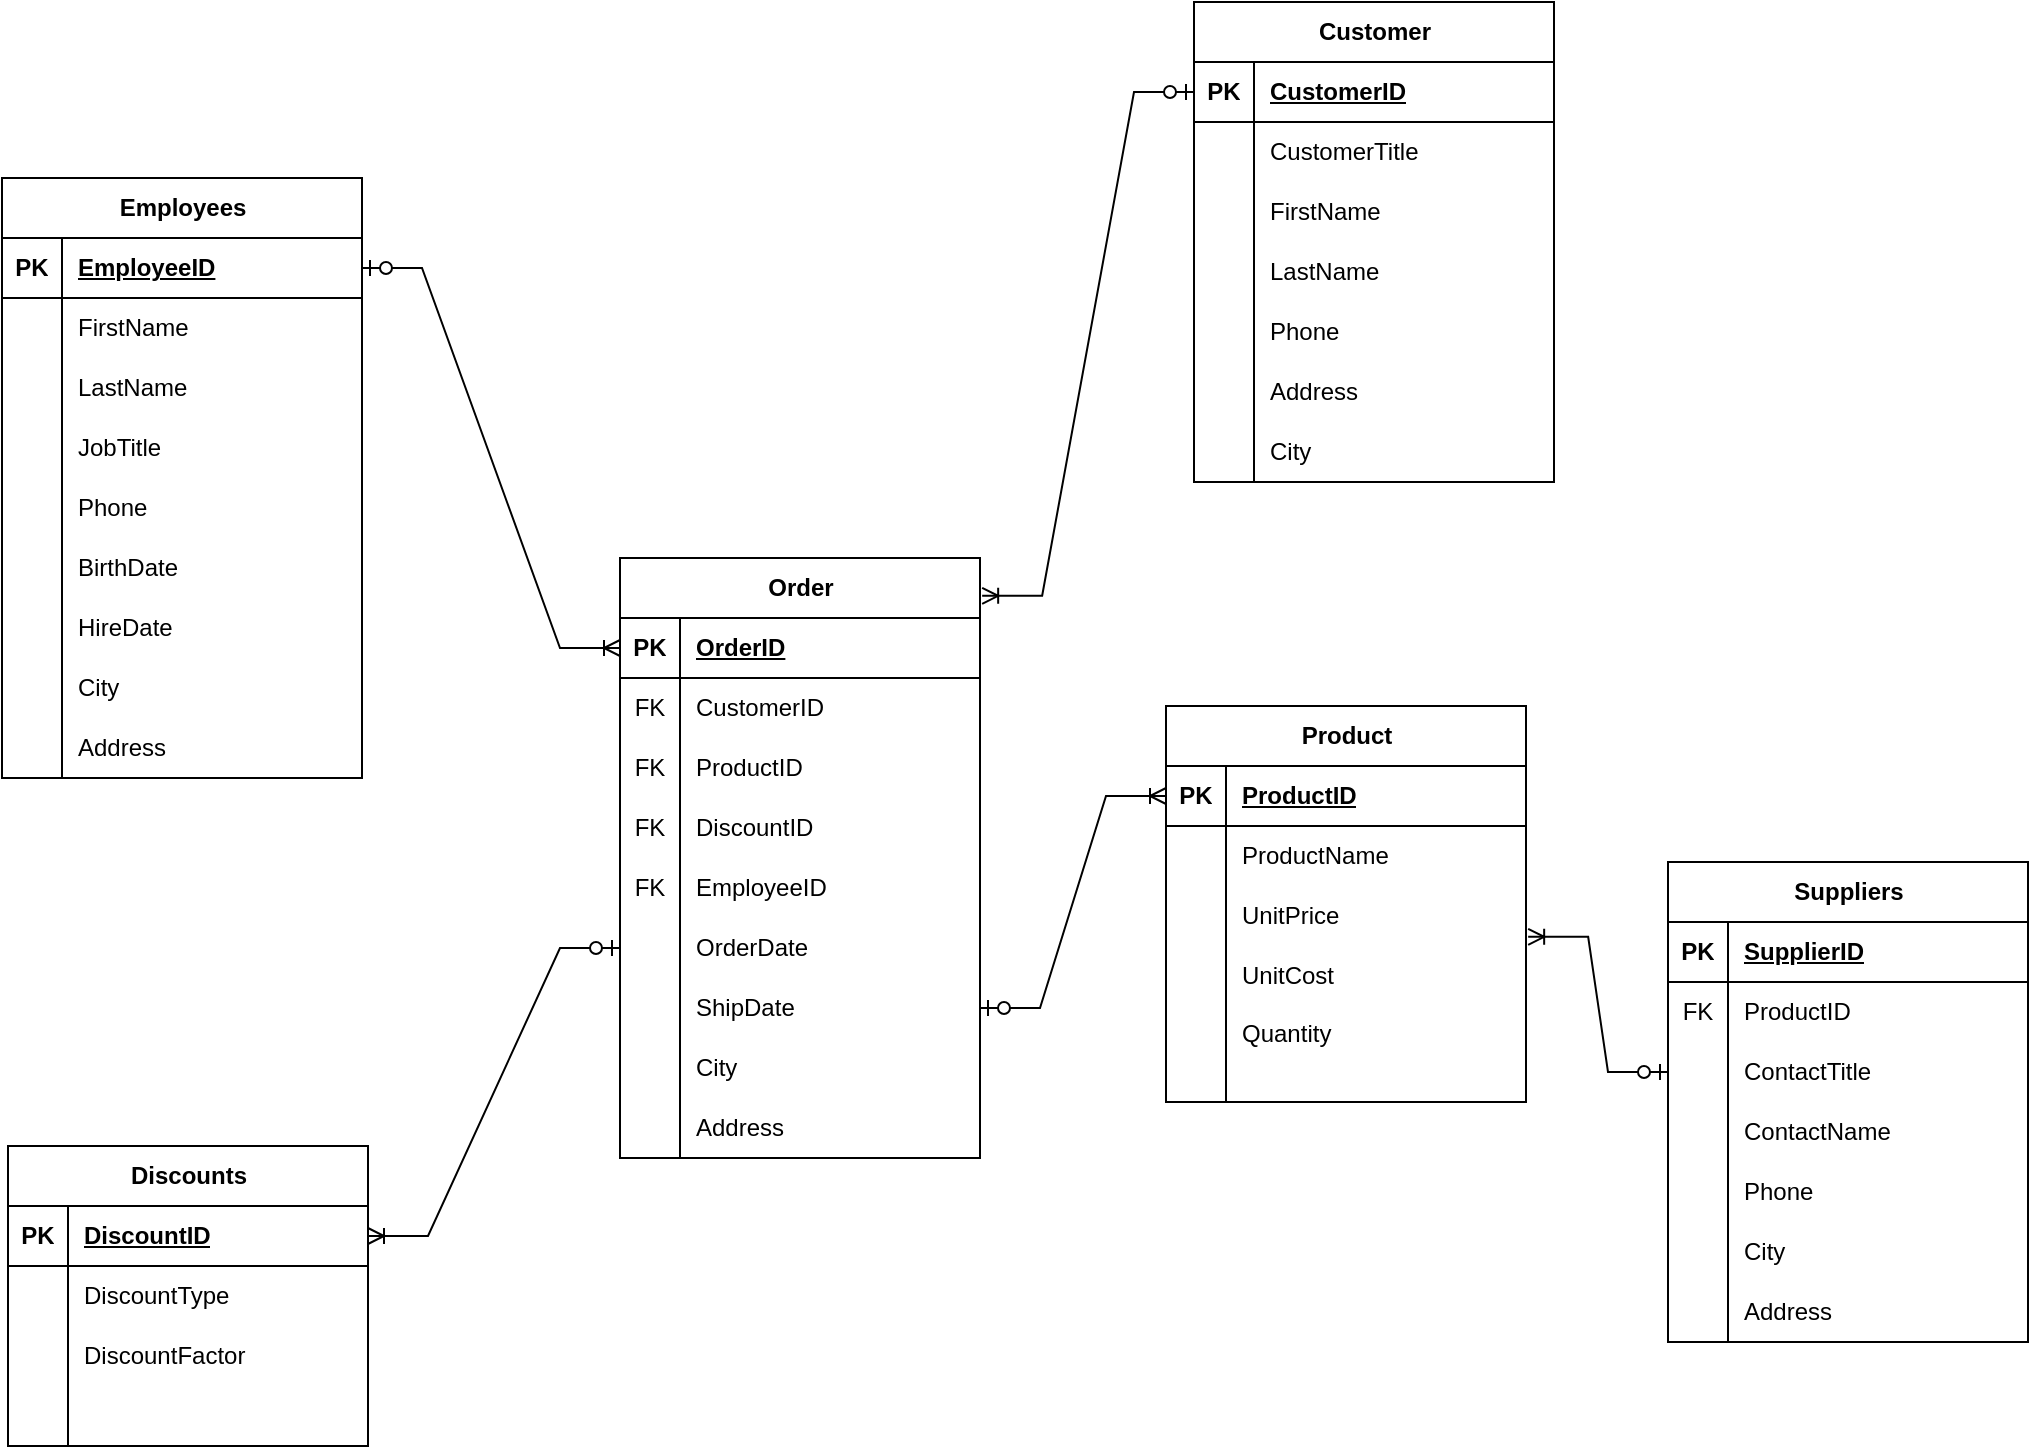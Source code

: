 <mxfile version="20.3.0" type="device"><diagram name="Page-1" id="eUkLdMrmoRe9PS9CbpmR"><mxGraphModel dx="1221" dy="809" grid="1" gridSize="10" guides="1" tooltips="1" connect="1" arrows="1" fold="1" page="1" pageScale="1" pageWidth="1100" pageHeight="850" background="#ffffff" math="0" shadow="0"><root><mxCell id="0"/><mxCell id="1" parent="0"/><mxCell id="szgmYPr6hLSkHtIGSYoL-138" value="Product" style="shape=table;startSize=30;container=1;collapsible=1;childLayout=tableLayout;fixedRows=1;rowLines=0;fontStyle=1;align=center;resizeLast=1;html=1;" parent="1" vertex="1"><mxGeometry x="626" y="392" width="180" height="198" as="geometry"/></mxCell><mxCell id="szgmYPr6hLSkHtIGSYoL-139" value="" style="shape=tableRow;horizontal=0;startSize=0;swimlaneHead=0;swimlaneBody=0;fillColor=none;collapsible=0;dropTarget=0;points=[[0,0.5],[1,0.5]];portConstraint=eastwest;top=0;left=0;right=0;bottom=1;" parent="szgmYPr6hLSkHtIGSYoL-138" vertex="1"><mxGeometry y="30" width="180" height="30" as="geometry"/></mxCell><mxCell id="szgmYPr6hLSkHtIGSYoL-140" value="PK" style="shape=partialRectangle;connectable=0;fillColor=none;top=0;left=0;bottom=0;right=0;fontStyle=1;overflow=hidden;whiteSpace=wrap;html=1;" parent="szgmYPr6hLSkHtIGSYoL-139" vertex="1"><mxGeometry width="30" height="30" as="geometry"><mxRectangle width="30" height="30" as="alternateBounds"/></mxGeometry></mxCell><mxCell id="szgmYPr6hLSkHtIGSYoL-141" value="ProductID" style="shape=partialRectangle;connectable=0;fillColor=none;top=0;left=0;bottom=0;right=0;align=left;spacingLeft=6;fontStyle=5;overflow=hidden;whiteSpace=wrap;html=1;" parent="szgmYPr6hLSkHtIGSYoL-139" vertex="1"><mxGeometry x="30" width="150" height="30" as="geometry"><mxRectangle width="150" height="30" as="alternateBounds"/></mxGeometry></mxCell><mxCell id="szgmYPr6hLSkHtIGSYoL-142" value="" style="shape=tableRow;horizontal=0;startSize=0;swimlaneHead=0;swimlaneBody=0;fillColor=none;collapsible=0;dropTarget=0;points=[[0,0.5],[1,0.5]];portConstraint=eastwest;top=0;left=0;right=0;bottom=0;" parent="szgmYPr6hLSkHtIGSYoL-138" vertex="1"><mxGeometry y="60" width="180" height="30" as="geometry"/></mxCell><mxCell id="szgmYPr6hLSkHtIGSYoL-143" value="" style="shape=partialRectangle;connectable=0;fillColor=none;top=0;left=0;bottom=0;right=0;editable=1;overflow=hidden;whiteSpace=wrap;html=1;" parent="szgmYPr6hLSkHtIGSYoL-142" vertex="1"><mxGeometry width="30" height="30" as="geometry"><mxRectangle width="30" height="30" as="alternateBounds"/></mxGeometry></mxCell><mxCell id="szgmYPr6hLSkHtIGSYoL-144" value="ProductName" style="shape=partialRectangle;connectable=0;fillColor=none;top=0;left=0;bottom=0;right=0;align=left;spacingLeft=6;overflow=hidden;whiteSpace=wrap;html=1;" parent="szgmYPr6hLSkHtIGSYoL-142" vertex="1"><mxGeometry x="30" width="150" height="30" as="geometry"><mxRectangle width="150" height="30" as="alternateBounds"/></mxGeometry></mxCell><mxCell id="szgmYPr6hLSkHtIGSYoL-151" value="" style="shape=tableRow;horizontal=0;startSize=0;swimlaneHead=0;swimlaneBody=0;fillColor=none;collapsible=0;dropTarget=0;points=[[0,0.5],[1,0.5]];portConstraint=eastwest;top=0;left=0;right=0;bottom=0;" parent="szgmYPr6hLSkHtIGSYoL-138" vertex="1"><mxGeometry y="90" width="180" height="30" as="geometry"/></mxCell><mxCell id="szgmYPr6hLSkHtIGSYoL-152" value="" style="shape=partialRectangle;connectable=0;fillColor=none;top=0;left=0;bottom=0;right=0;editable=1;overflow=hidden;whiteSpace=wrap;html=1;" parent="szgmYPr6hLSkHtIGSYoL-151" vertex="1"><mxGeometry width="30" height="30" as="geometry"><mxRectangle width="30" height="30" as="alternateBounds"/></mxGeometry></mxCell><mxCell id="szgmYPr6hLSkHtIGSYoL-153" value="UnitPrice" style="shape=partialRectangle;connectable=0;fillColor=none;top=0;left=0;bottom=0;right=0;align=left;spacingLeft=6;overflow=hidden;whiteSpace=wrap;html=1;" parent="szgmYPr6hLSkHtIGSYoL-151" vertex="1"><mxGeometry x="30" width="150" height="30" as="geometry"><mxRectangle width="150" height="30" as="alternateBounds"/></mxGeometry></mxCell><mxCell id="szgmYPr6hLSkHtIGSYoL-154" value="" style="shape=tableRow;horizontal=0;startSize=0;swimlaneHead=0;swimlaneBody=0;fillColor=none;collapsible=0;dropTarget=0;points=[[0,0.5],[1,0.5]];portConstraint=eastwest;top=0;left=0;right=0;bottom=0;" parent="szgmYPr6hLSkHtIGSYoL-138" vertex="1"><mxGeometry y="120" width="180" height="30" as="geometry"/></mxCell><mxCell id="szgmYPr6hLSkHtIGSYoL-155" value="" style="shape=partialRectangle;connectable=0;fillColor=none;top=0;left=0;bottom=0;right=0;editable=1;overflow=hidden;whiteSpace=wrap;html=1;" parent="szgmYPr6hLSkHtIGSYoL-154" vertex="1"><mxGeometry width="30" height="30" as="geometry"><mxRectangle width="30" height="30" as="alternateBounds"/></mxGeometry></mxCell><mxCell id="szgmYPr6hLSkHtIGSYoL-156" value="UnitCost" style="shape=partialRectangle;connectable=0;fillColor=none;top=0;left=0;bottom=0;right=0;align=left;spacingLeft=6;overflow=hidden;whiteSpace=wrap;html=1;" parent="szgmYPr6hLSkHtIGSYoL-154" vertex="1"><mxGeometry x="30" width="150" height="30" as="geometry"><mxRectangle width="150" height="30" as="alternateBounds"/></mxGeometry></mxCell><mxCell id="szgmYPr6hLSkHtIGSYoL-148" value="" style="shape=tableRow;horizontal=0;startSize=0;swimlaneHead=0;swimlaneBody=0;fillColor=none;collapsible=0;dropTarget=0;points=[[0,0.5],[1,0.5]];portConstraint=eastwest;top=0;left=0;right=0;bottom=0;" parent="szgmYPr6hLSkHtIGSYoL-138" vertex="1"><mxGeometry y="150" width="180" height="28" as="geometry"/></mxCell><mxCell id="szgmYPr6hLSkHtIGSYoL-149" value="" style="shape=partialRectangle;connectable=0;fillColor=none;top=0;left=0;bottom=0;right=0;editable=1;overflow=hidden;whiteSpace=wrap;html=1;" parent="szgmYPr6hLSkHtIGSYoL-148" vertex="1"><mxGeometry width="30" height="28" as="geometry"><mxRectangle width="30" height="28" as="alternateBounds"/></mxGeometry></mxCell><mxCell id="szgmYPr6hLSkHtIGSYoL-150" value="Quantity" style="shape=partialRectangle;connectable=0;fillColor=none;top=0;left=0;bottom=0;right=0;align=left;spacingLeft=6;overflow=hidden;whiteSpace=wrap;html=1;" parent="szgmYPr6hLSkHtIGSYoL-148" vertex="1"><mxGeometry x="30" width="150" height="28" as="geometry"><mxRectangle width="150" height="28" as="alternateBounds"/></mxGeometry></mxCell><mxCell id="szgmYPr6hLSkHtIGSYoL-157" value="" style="shape=tableRow;horizontal=0;startSize=0;swimlaneHead=0;swimlaneBody=0;fillColor=none;collapsible=0;dropTarget=0;points=[[0,0.5],[1,0.5]];portConstraint=eastwest;top=0;left=0;right=0;bottom=0;" parent="szgmYPr6hLSkHtIGSYoL-138" vertex="1"><mxGeometry y="178" width="180" height="20" as="geometry"/></mxCell><mxCell id="szgmYPr6hLSkHtIGSYoL-158" value="" style="shape=partialRectangle;connectable=0;fillColor=none;top=0;left=0;bottom=0;right=0;editable=1;overflow=hidden;whiteSpace=wrap;html=1;" parent="szgmYPr6hLSkHtIGSYoL-157" vertex="1"><mxGeometry width="30" height="20" as="geometry"><mxRectangle width="30" height="20" as="alternateBounds"/></mxGeometry></mxCell><mxCell id="szgmYPr6hLSkHtIGSYoL-159" value="" style="shape=partialRectangle;connectable=0;fillColor=none;top=0;left=0;bottom=0;right=0;align=left;spacingLeft=6;overflow=hidden;whiteSpace=wrap;html=1;" parent="szgmYPr6hLSkHtIGSYoL-157" vertex="1"><mxGeometry x="30" width="150" height="20" as="geometry"><mxRectangle width="150" height="20" as="alternateBounds"/></mxGeometry></mxCell><mxCell id="szgmYPr6hLSkHtIGSYoL-160" value="Suppliers" style="shape=table;startSize=30;container=1;collapsible=1;childLayout=tableLayout;fixedRows=1;rowLines=0;fontStyle=1;align=center;resizeLast=1;html=1;" parent="1" vertex="1"><mxGeometry x="877" y="470" width="180" height="240" as="geometry"/></mxCell><mxCell id="szgmYPr6hLSkHtIGSYoL-161" value="" style="shape=tableRow;horizontal=0;startSize=0;swimlaneHead=0;swimlaneBody=0;fillColor=none;collapsible=0;dropTarget=0;points=[[0,0.5],[1,0.5]];portConstraint=eastwest;top=0;left=0;right=0;bottom=1;" parent="szgmYPr6hLSkHtIGSYoL-160" vertex="1"><mxGeometry y="30" width="180" height="30" as="geometry"/></mxCell><mxCell id="szgmYPr6hLSkHtIGSYoL-162" value="PK" style="shape=partialRectangle;connectable=0;fillColor=none;top=0;left=0;bottom=0;right=0;fontStyle=1;overflow=hidden;whiteSpace=wrap;html=1;" parent="szgmYPr6hLSkHtIGSYoL-161" vertex="1"><mxGeometry width="30" height="30" as="geometry"><mxRectangle width="30" height="30" as="alternateBounds"/></mxGeometry></mxCell><mxCell id="szgmYPr6hLSkHtIGSYoL-163" value="SupplierID" style="shape=partialRectangle;connectable=0;fillColor=none;top=0;left=0;bottom=0;right=0;align=left;spacingLeft=6;fontStyle=5;overflow=hidden;whiteSpace=wrap;html=1;" parent="szgmYPr6hLSkHtIGSYoL-161" vertex="1"><mxGeometry x="30" width="150" height="30" as="geometry"><mxRectangle width="150" height="30" as="alternateBounds"/></mxGeometry></mxCell><mxCell id="szgmYPr6hLSkHtIGSYoL-164" value="" style="shape=tableRow;horizontal=0;startSize=0;swimlaneHead=0;swimlaneBody=0;fillColor=none;collapsible=0;dropTarget=0;points=[[0,0.5],[1,0.5]];portConstraint=eastwest;top=0;left=0;right=0;bottom=0;" parent="szgmYPr6hLSkHtIGSYoL-160" vertex="1"><mxGeometry y="60" width="180" height="30" as="geometry"/></mxCell><mxCell id="szgmYPr6hLSkHtIGSYoL-165" value="FK" style="shape=partialRectangle;connectable=0;fillColor=none;top=0;left=0;bottom=0;right=0;editable=1;overflow=hidden;whiteSpace=wrap;html=1;" parent="szgmYPr6hLSkHtIGSYoL-164" vertex="1"><mxGeometry width="30" height="30" as="geometry"><mxRectangle width="30" height="30" as="alternateBounds"/></mxGeometry></mxCell><mxCell id="szgmYPr6hLSkHtIGSYoL-166" value="ProductID" style="shape=partialRectangle;connectable=0;fillColor=none;top=0;left=0;bottom=0;right=0;align=left;spacingLeft=6;overflow=hidden;whiteSpace=wrap;html=1;" parent="szgmYPr6hLSkHtIGSYoL-164" vertex="1"><mxGeometry x="30" width="150" height="30" as="geometry"><mxRectangle width="150" height="30" as="alternateBounds"/></mxGeometry></mxCell><mxCell id="szgmYPr6hLSkHtIGSYoL-170" value="" style="shape=tableRow;horizontal=0;startSize=0;swimlaneHead=0;swimlaneBody=0;fillColor=none;collapsible=0;dropTarget=0;points=[[0,0.5],[1,0.5]];portConstraint=eastwest;top=0;left=0;right=0;bottom=0;" parent="szgmYPr6hLSkHtIGSYoL-160" vertex="1"><mxGeometry y="90" width="180" height="30" as="geometry"/></mxCell><mxCell id="szgmYPr6hLSkHtIGSYoL-171" value="" style="shape=partialRectangle;connectable=0;fillColor=none;top=0;left=0;bottom=0;right=0;editable=1;overflow=hidden;whiteSpace=wrap;html=1;" parent="szgmYPr6hLSkHtIGSYoL-170" vertex="1"><mxGeometry width="30" height="30" as="geometry"><mxRectangle width="30" height="30" as="alternateBounds"/></mxGeometry></mxCell><mxCell id="szgmYPr6hLSkHtIGSYoL-172" value="ContactTitle" style="shape=partialRectangle;connectable=0;fillColor=none;top=0;left=0;bottom=0;right=0;align=left;spacingLeft=6;overflow=hidden;whiteSpace=wrap;html=1;" parent="szgmYPr6hLSkHtIGSYoL-170" vertex="1"><mxGeometry x="30" width="150" height="30" as="geometry"><mxRectangle width="150" height="30" as="alternateBounds"/></mxGeometry></mxCell><mxCell id="szgmYPr6hLSkHtIGSYoL-167" value="" style="shape=tableRow;horizontal=0;startSize=0;swimlaneHead=0;swimlaneBody=0;fillColor=none;collapsible=0;dropTarget=0;points=[[0,0.5],[1,0.5]];portConstraint=eastwest;top=0;left=0;right=0;bottom=0;" parent="szgmYPr6hLSkHtIGSYoL-160" vertex="1"><mxGeometry y="120" width="180" height="30" as="geometry"/></mxCell><mxCell id="szgmYPr6hLSkHtIGSYoL-168" value="" style="shape=partialRectangle;connectable=0;fillColor=none;top=0;left=0;bottom=0;right=0;editable=1;overflow=hidden;whiteSpace=wrap;html=1;" parent="szgmYPr6hLSkHtIGSYoL-167" vertex="1"><mxGeometry width="30" height="30" as="geometry"><mxRectangle width="30" height="30" as="alternateBounds"/></mxGeometry></mxCell><mxCell id="szgmYPr6hLSkHtIGSYoL-169" value="ContactName" style="shape=partialRectangle;connectable=0;fillColor=none;top=0;left=0;bottom=0;right=0;align=left;spacingLeft=6;overflow=hidden;whiteSpace=wrap;html=1;" parent="szgmYPr6hLSkHtIGSYoL-167" vertex="1"><mxGeometry x="30" width="150" height="30" as="geometry"><mxRectangle width="150" height="30" as="alternateBounds"/></mxGeometry></mxCell><mxCell id="szgmYPr6hLSkHtIGSYoL-173" value="" style="shape=tableRow;horizontal=0;startSize=0;swimlaneHead=0;swimlaneBody=0;fillColor=none;collapsible=0;dropTarget=0;points=[[0,0.5],[1,0.5]];portConstraint=eastwest;top=0;left=0;right=0;bottom=0;" parent="szgmYPr6hLSkHtIGSYoL-160" vertex="1"><mxGeometry y="150" width="180" height="30" as="geometry"/></mxCell><mxCell id="szgmYPr6hLSkHtIGSYoL-174" value="" style="shape=partialRectangle;connectable=0;fillColor=none;top=0;left=0;bottom=0;right=0;editable=1;overflow=hidden;whiteSpace=wrap;html=1;" parent="szgmYPr6hLSkHtIGSYoL-173" vertex="1"><mxGeometry width="30" height="30" as="geometry"><mxRectangle width="30" height="30" as="alternateBounds"/></mxGeometry></mxCell><mxCell id="szgmYPr6hLSkHtIGSYoL-175" value="Phone" style="shape=partialRectangle;connectable=0;fillColor=none;top=0;left=0;bottom=0;right=0;align=left;spacingLeft=6;overflow=hidden;whiteSpace=wrap;html=1;" parent="szgmYPr6hLSkHtIGSYoL-173" vertex="1"><mxGeometry x="30" width="150" height="30" as="geometry"><mxRectangle width="150" height="30" as="alternateBounds"/></mxGeometry></mxCell><mxCell id="szgmYPr6hLSkHtIGSYoL-176" value="" style="shape=tableRow;horizontal=0;startSize=0;swimlaneHead=0;swimlaneBody=0;fillColor=none;collapsible=0;dropTarget=0;points=[[0,0.5],[1,0.5]];portConstraint=eastwest;top=0;left=0;right=0;bottom=0;" parent="szgmYPr6hLSkHtIGSYoL-160" vertex="1"><mxGeometry y="180" width="180" height="30" as="geometry"/></mxCell><mxCell id="szgmYPr6hLSkHtIGSYoL-177" value="" style="shape=partialRectangle;connectable=0;fillColor=none;top=0;left=0;bottom=0;right=0;editable=1;overflow=hidden;whiteSpace=wrap;html=1;" parent="szgmYPr6hLSkHtIGSYoL-176" vertex="1"><mxGeometry width="30" height="30" as="geometry"><mxRectangle width="30" height="30" as="alternateBounds"/></mxGeometry></mxCell><mxCell id="szgmYPr6hLSkHtIGSYoL-178" value="City" style="shape=partialRectangle;connectable=0;fillColor=none;top=0;left=0;bottom=0;right=0;align=left;spacingLeft=6;overflow=hidden;whiteSpace=wrap;html=1;" parent="szgmYPr6hLSkHtIGSYoL-176" vertex="1"><mxGeometry x="30" width="150" height="30" as="geometry"><mxRectangle width="150" height="30" as="alternateBounds"/></mxGeometry></mxCell><mxCell id="szgmYPr6hLSkHtIGSYoL-179" value="" style="shape=tableRow;horizontal=0;startSize=0;swimlaneHead=0;swimlaneBody=0;fillColor=none;collapsible=0;dropTarget=0;points=[[0,0.5],[1,0.5]];portConstraint=eastwest;top=0;left=0;right=0;bottom=0;" parent="szgmYPr6hLSkHtIGSYoL-160" vertex="1"><mxGeometry y="210" width="180" height="30" as="geometry"/></mxCell><mxCell id="szgmYPr6hLSkHtIGSYoL-180" value="" style="shape=partialRectangle;connectable=0;fillColor=none;top=0;left=0;bottom=0;right=0;editable=1;overflow=hidden;whiteSpace=wrap;html=1;" parent="szgmYPr6hLSkHtIGSYoL-179" vertex="1"><mxGeometry width="30" height="30" as="geometry"><mxRectangle width="30" height="30" as="alternateBounds"/></mxGeometry></mxCell><mxCell id="szgmYPr6hLSkHtIGSYoL-181" value="Address" style="shape=partialRectangle;connectable=0;fillColor=none;top=0;left=0;bottom=0;right=0;align=left;spacingLeft=6;overflow=hidden;whiteSpace=wrap;html=1;" parent="szgmYPr6hLSkHtIGSYoL-179" vertex="1"><mxGeometry x="30" width="150" height="30" as="geometry"><mxRectangle width="150" height="30" as="alternateBounds"/></mxGeometry></mxCell><mxCell id="szgmYPr6hLSkHtIGSYoL-182" value="Customer" style="shape=table;startSize=30;container=1;collapsible=1;childLayout=tableLayout;fixedRows=1;rowLines=0;fontStyle=1;align=center;resizeLast=1;html=1;" parent="1" vertex="1"><mxGeometry x="640" y="40" width="180" height="240" as="geometry"><mxRectangle x="106" y="446" width="91" height="30" as="alternateBounds"/></mxGeometry></mxCell><mxCell id="szgmYPr6hLSkHtIGSYoL-183" value="" style="shape=tableRow;horizontal=0;startSize=0;swimlaneHead=0;swimlaneBody=0;fillColor=none;collapsible=0;dropTarget=0;points=[[0,0.5],[1,0.5]];portConstraint=eastwest;top=0;left=0;right=0;bottom=1;" parent="szgmYPr6hLSkHtIGSYoL-182" vertex="1"><mxGeometry y="30" width="180" height="30" as="geometry"/></mxCell><mxCell id="szgmYPr6hLSkHtIGSYoL-184" value="PK" style="shape=partialRectangle;connectable=0;fillColor=none;top=0;left=0;bottom=0;right=0;fontStyle=1;overflow=hidden;whiteSpace=wrap;html=1;" parent="szgmYPr6hLSkHtIGSYoL-183" vertex="1"><mxGeometry width="30" height="30" as="geometry"><mxRectangle width="30" height="30" as="alternateBounds"/></mxGeometry></mxCell><mxCell id="szgmYPr6hLSkHtIGSYoL-185" value="CustomerID" style="shape=partialRectangle;connectable=0;fillColor=none;top=0;left=0;bottom=0;right=0;align=left;spacingLeft=6;fontStyle=5;overflow=hidden;whiteSpace=wrap;html=1;" parent="szgmYPr6hLSkHtIGSYoL-183" vertex="1"><mxGeometry x="30" width="150" height="30" as="geometry"><mxRectangle width="150" height="30" as="alternateBounds"/></mxGeometry></mxCell><mxCell id="szgmYPr6hLSkHtIGSYoL-192" value="" style="shape=tableRow;horizontal=0;startSize=0;swimlaneHead=0;swimlaneBody=0;fillColor=none;collapsible=0;dropTarget=0;points=[[0,0.5],[1,0.5]];portConstraint=eastwest;top=0;left=0;right=0;bottom=0;" parent="szgmYPr6hLSkHtIGSYoL-182" vertex="1"><mxGeometry y="60" width="180" height="30" as="geometry"/></mxCell><mxCell id="szgmYPr6hLSkHtIGSYoL-193" value="" style="shape=partialRectangle;connectable=0;fillColor=none;top=0;left=0;bottom=0;right=0;editable=1;overflow=hidden;whiteSpace=wrap;html=1;" parent="szgmYPr6hLSkHtIGSYoL-192" vertex="1"><mxGeometry width="30" height="30" as="geometry"><mxRectangle width="30" height="30" as="alternateBounds"/></mxGeometry></mxCell><mxCell id="szgmYPr6hLSkHtIGSYoL-194" value="CustomerTitle" style="shape=partialRectangle;connectable=0;fillColor=none;top=0;left=0;bottom=0;right=0;align=left;spacingLeft=6;overflow=hidden;whiteSpace=wrap;html=1;" parent="szgmYPr6hLSkHtIGSYoL-192" vertex="1"><mxGeometry x="30" width="150" height="30" as="geometry"><mxRectangle width="150" height="30" as="alternateBounds"/></mxGeometry></mxCell><mxCell id="-e8JL9x31fknbtz550wq-96" value="" style="shape=tableRow;horizontal=0;startSize=0;swimlaneHead=0;swimlaneBody=0;fillColor=none;collapsible=0;dropTarget=0;points=[[0,0.5],[1,0.5]];portConstraint=eastwest;top=0;left=0;right=0;bottom=0;" parent="szgmYPr6hLSkHtIGSYoL-182" vertex="1"><mxGeometry y="90" width="180" height="30" as="geometry"/></mxCell><mxCell id="-e8JL9x31fknbtz550wq-97" value="" style="shape=partialRectangle;connectable=0;fillColor=none;top=0;left=0;bottom=0;right=0;editable=1;overflow=hidden;whiteSpace=wrap;html=1;" parent="-e8JL9x31fknbtz550wq-96" vertex="1"><mxGeometry width="30" height="30" as="geometry"><mxRectangle width="30" height="30" as="alternateBounds"/></mxGeometry></mxCell><mxCell id="-e8JL9x31fknbtz550wq-98" value="FirstName" style="shape=partialRectangle;connectable=0;fillColor=none;top=0;left=0;bottom=0;right=0;align=left;spacingLeft=6;overflow=hidden;whiteSpace=wrap;html=1;" parent="-e8JL9x31fknbtz550wq-96" vertex="1"><mxGeometry x="30" width="150" height="30" as="geometry"><mxRectangle width="150" height="30" as="alternateBounds"/></mxGeometry></mxCell><mxCell id="szgmYPr6hLSkHtIGSYoL-189" value="" style="shape=tableRow;horizontal=0;startSize=0;swimlaneHead=0;swimlaneBody=0;fillColor=none;collapsible=0;dropTarget=0;points=[[0,0.5],[1,0.5]];portConstraint=eastwest;top=0;left=0;right=0;bottom=0;" parent="szgmYPr6hLSkHtIGSYoL-182" vertex="1"><mxGeometry y="120" width="180" height="30" as="geometry"/></mxCell><mxCell id="szgmYPr6hLSkHtIGSYoL-190" value="" style="shape=partialRectangle;connectable=0;fillColor=none;top=0;left=0;bottom=0;right=0;editable=1;overflow=hidden;whiteSpace=wrap;html=1;" parent="szgmYPr6hLSkHtIGSYoL-189" vertex="1"><mxGeometry width="30" height="30" as="geometry"><mxRectangle width="30" height="30" as="alternateBounds"/></mxGeometry></mxCell><mxCell id="szgmYPr6hLSkHtIGSYoL-191" value="LastName" style="shape=partialRectangle;connectable=0;fillColor=none;top=0;left=0;bottom=0;right=0;align=left;spacingLeft=6;overflow=hidden;whiteSpace=wrap;html=1;" parent="szgmYPr6hLSkHtIGSYoL-189" vertex="1"><mxGeometry x="30" width="150" height="30" as="geometry"><mxRectangle width="150" height="30" as="alternateBounds"/></mxGeometry></mxCell><mxCell id="szgmYPr6hLSkHtIGSYoL-195" value="" style="shape=tableRow;horizontal=0;startSize=0;swimlaneHead=0;swimlaneBody=0;fillColor=none;collapsible=0;dropTarget=0;points=[[0,0.5],[1,0.5]];portConstraint=eastwest;top=0;left=0;right=0;bottom=0;" parent="szgmYPr6hLSkHtIGSYoL-182" vertex="1"><mxGeometry y="150" width="180" height="30" as="geometry"/></mxCell><mxCell id="szgmYPr6hLSkHtIGSYoL-196" value="" style="shape=partialRectangle;connectable=0;fillColor=none;top=0;left=0;bottom=0;right=0;editable=1;overflow=hidden;whiteSpace=wrap;html=1;" parent="szgmYPr6hLSkHtIGSYoL-195" vertex="1"><mxGeometry width="30" height="30" as="geometry"><mxRectangle width="30" height="30" as="alternateBounds"/></mxGeometry></mxCell><mxCell id="szgmYPr6hLSkHtIGSYoL-197" value="Phone" style="shape=partialRectangle;connectable=0;fillColor=none;top=0;left=0;bottom=0;right=0;align=left;spacingLeft=6;overflow=hidden;whiteSpace=wrap;html=1;" parent="szgmYPr6hLSkHtIGSYoL-195" vertex="1"><mxGeometry x="30" width="150" height="30" as="geometry"><mxRectangle width="150" height="30" as="alternateBounds"/></mxGeometry></mxCell><mxCell id="szgmYPr6hLSkHtIGSYoL-198" value="" style="shape=tableRow;horizontal=0;startSize=0;swimlaneHead=0;swimlaneBody=0;fillColor=none;collapsible=0;dropTarget=0;points=[[0,0.5],[1,0.5]];portConstraint=eastwest;top=0;left=0;right=0;bottom=0;" parent="szgmYPr6hLSkHtIGSYoL-182" vertex="1"><mxGeometry y="180" width="180" height="30" as="geometry"/></mxCell><mxCell id="szgmYPr6hLSkHtIGSYoL-199" value="" style="shape=partialRectangle;connectable=0;fillColor=none;top=0;left=0;bottom=0;right=0;editable=1;overflow=hidden;whiteSpace=wrap;html=1;" parent="szgmYPr6hLSkHtIGSYoL-198" vertex="1"><mxGeometry width="30" height="30" as="geometry"><mxRectangle width="30" height="30" as="alternateBounds"/></mxGeometry></mxCell><mxCell id="szgmYPr6hLSkHtIGSYoL-200" value="Address" style="shape=partialRectangle;connectable=0;fillColor=none;top=0;left=0;bottom=0;right=0;align=left;spacingLeft=6;overflow=hidden;whiteSpace=wrap;html=1;" parent="szgmYPr6hLSkHtIGSYoL-198" vertex="1"><mxGeometry x="30" width="150" height="30" as="geometry"><mxRectangle width="150" height="30" as="alternateBounds"/></mxGeometry></mxCell><mxCell id="szgmYPr6hLSkHtIGSYoL-201" value="" style="shape=tableRow;horizontal=0;startSize=0;swimlaneHead=0;swimlaneBody=0;fillColor=none;collapsible=0;dropTarget=0;points=[[0,0.5],[1,0.5]];portConstraint=eastwest;top=0;left=0;right=0;bottom=0;" parent="szgmYPr6hLSkHtIGSYoL-182" vertex="1"><mxGeometry y="210" width="180" height="30" as="geometry"/></mxCell><mxCell id="szgmYPr6hLSkHtIGSYoL-202" value="" style="shape=partialRectangle;connectable=0;fillColor=none;top=0;left=0;bottom=0;right=0;editable=1;overflow=hidden;whiteSpace=wrap;html=1;" parent="szgmYPr6hLSkHtIGSYoL-201" vertex="1"><mxGeometry width="30" height="30" as="geometry"><mxRectangle width="30" height="30" as="alternateBounds"/></mxGeometry></mxCell><mxCell id="szgmYPr6hLSkHtIGSYoL-203" value="City" style="shape=partialRectangle;connectable=0;fillColor=none;top=0;left=0;bottom=0;right=0;align=left;spacingLeft=6;overflow=hidden;whiteSpace=wrap;html=1;" parent="szgmYPr6hLSkHtIGSYoL-201" vertex="1"><mxGeometry x="30" width="150" height="30" as="geometry"><mxRectangle width="150" height="30" as="alternateBounds"/></mxGeometry></mxCell><mxCell id="szgmYPr6hLSkHtIGSYoL-204" value="Employees" style="shape=table;startSize=30;container=1;collapsible=1;childLayout=tableLayout;fixedRows=1;rowLines=0;fontStyle=1;align=center;resizeLast=1;html=1;" parent="1" vertex="1"><mxGeometry x="44" y="128" width="180" height="300" as="geometry"/></mxCell><mxCell id="szgmYPr6hLSkHtIGSYoL-205" value="" style="shape=tableRow;horizontal=0;startSize=0;swimlaneHead=0;swimlaneBody=0;fillColor=none;collapsible=0;dropTarget=0;points=[[0,0.5],[1,0.5]];portConstraint=eastwest;top=0;left=0;right=0;bottom=1;" parent="szgmYPr6hLSkHtIGSYoL-204" vertex="1"><mxGeometry y="30" width="180" height="30" as="geometry"/></mxCell><mxCell id="szgmYPr6hLSkHtIGSYoL-206" value="PK" style="shape=partialRectangle;connectable=0;fillColor=none;top=0;left=0;bottom=0;right=0;fontStyle=1;overflow=hidden;whiteSpace=wrap;html=1;" parent="szgmYPr6hLSkHtIGSYoL-205" vertex="1"><mxGeometry width="30" height="30" as="geometry"><mxRectangle width="30" height="30" as="alternateBounds"/></mxGeometry></mxCell><mxCell id="szgmYPr6hLSkHtIGSYoL-207" value="EmployeeID" style="shape=partialRectangle;connectable=0;fillColor=none;top=0;left=0;bottom=0;right=0;align=left;spacingLeft=6;fontStyle=5;overflow=hidden;whiteSpace=wrap;html=1;" parent="szgmYPr6hLSkHtIGSYoL-205" vertex="1"><mxGeometry x="30" width="150" height="30" as="geometry"><mxRectangle width="150" height="30" as="alternateBounds"/></mxGeometry></mxCell><mxCell id="szgmYPr6hLSkHtIGSYoL-208" value="" style="shape=tableRow;horizontal=0;startSize=0;swimlaneHead=0;swimlaneBody=0;fillColor=none;collapsible=0;dropTarget=0;points=[[0,0.5],[1,0.5]];portConstraint=eastwest;top=0;left=0;right=0;bottom=0;" parent="szgmYPr6hLSkHtIGSYoL-204" vertex="1"><mxGeometry y="60" width="180" height="30" as="geometry"/></mxCell><mxCell id="szgmYPr6hLSkHtIGSYoL-209" value="" style="shape=partialRectangle;connectable=0;fillColor=none;top=0;left=0;bottom=0;right=0;editable=1;overflow=hidden;whiteSpace=wrap;html=1;" parent="szgmYPr6hLSkHtIGSYoL-208" vertex="1"><mxGeometry width="30" height="30" as="geometry"><mxRectangle width="30" height="30" as="alternateBounds"/></mxGeometry></mxCell><mxCell id="szgmYPr6hLSkHtIGSYoL-210" value="FirstName" style="shape=partialRectangle;connectable=0;fillColor=none;top=0;left=0;bottom=0;right=0;align=left;spacingLeft=6;overflow=hidden;whiteSpace=wrap;html=1;" parent="szgmYPr6hLSkHtIGSYoL-208" vertex="1"><mxGeometry x="30" width="150" height="30" as="geometry"><mxRectangle width="150" height="30" as="alternateBounds"/></mxGeometry></mxCell><mxCell id="szgmYPr6hLSkHtIGSYoL-211" value="" style="shape=tableRow;horizontal=0;startSize=0;swimlaneHead=0;swimlaneBody=0;fillColor=none;collapsible=0;dropTarget=0;points=[[0,0.5],[1,0.5]];portConstraint=eastwest;top=0;left=0;right=0;bottom=0;" parent="szgmYPr6hLSkHtIGSYoL-204" vertex="1"><mxGeometry y="90" width="180" height="30" as="geometry"/></mxCell><mxCell id="szgmYPr6hLSkHtIGSYoL-212" value="" style="shape=partialRectangle;connectable=0;fillColor=none;top=0;left=0;bottom=0;right=0;editable=1;overflow=hidden;whiteSpace=wrap;html=1;" parent="szgmYPr6hLSkHtIGSYoL-211" vertex="1"><mxGeometry width="30" height="30" as="geometry"><mxRectangle width="30" height="30" as="alternateBounds"/></mxGeometry></mxCell><mxCell id="szgmYPr6hLSkHtIGSYoL-213" value="LastName" style="shape=partialRectangle;connectable=0;fillColor=none;top=0;left=0;bottom=0;right=0;align=left;spacingLeft=6;overflow=hidden;whiteSpace=wrap;html=1;" parent="szgmYPr6hLSkHtIGSYoL-211" vertex="1"><mxGeometry x="30" width="150" height="30" as="geometry"><mxRectangle width="150" height="30" as="alternateBounds"/></mxGeometry></mxCell><mxCell id="szgmYPr6hLSkHtIGSYoL-214" value="" style="shape=tableRow;horizontal=0;startSize=0;swimlaneHead=0;swimlaneBody=0;fillColor=none;collapsible=0;dropTarget=0;points=[[0,0.5],[1,0.5]];portConstraint=eastwest;top=0;left=0;right=0;bottom=0;" parent="szgmYPr6hLSkHtIGSYoL-204" vertex="1"><mxGeometry y="120" width="180" height="30" as="geometry"/></mxCell><mxCell id="szgmYPr6hLSkHtIGSYoL-215" value="" style="shape=partialRectangle;connectable=0;fillColor=none;top=0;left=0;bottom=0;right=0;editable=1;overflow=hidden;whiteSpace=wrap;html=1;" parent="szgmYPr6hLSkHtIGSYoL-214" vertex="1"><mxGeometry width="30" height="30" as="geometry"><mxRectangle width="30" height="30" as="alternateBounds"/></mxGeometry></mxCell><mxCell id="szgmYPr6hLSkHtIGSYoL-216" value="JobTitle" style="shape=partialRectangle;connectable=0;fillColor=none;top=0;left=0;bottom=0;right=0;align=left;spacingLeft=6;overflow=hidden;whiteSpace=wrap;html=1;" parent="szgmYPr6hLSkHtIGSYoL-214" vertex="1"><mxGeometry x="30" width="150" height="30" as="geometry"><mxRectangle width="150" height="30" as="alternateBounds"/></mxGeometry></mxCell><mxCell id="szgmYPr6hLSkHtIGSYoL-217" value="" style="shape=tableRow;horizontal=0;startSize=0;swimlaneHead=0;swimlaneBody=0;fillColor=none;collapsible=0;dropTarget=0;points=[[0,0.5],[1,0.5]];portConstraint=eastwest;top=0;left=0;right=0;bottom=0;" parent="szgmYPr6hLSkHtIGSYoL-204" vertex="1"><mxGeometry y="150" width="180" height="30" as="geometry"/></mxCell><mxCell id="szgmYPr6hLSkHtIGSYoL-218" value="" style="shape=partialRectangle;connectable=0;fillColor=none;top=0;left=0;bottom=0;right=0;editable=1;overflow=hidden;whiteSpace=wrap;html=1;" parent="szgmYPr6hLSkHtIGSYoL-217" vertex="1"><mxGeometry width="30" height="30" as="geometry"><mxRectangle width="30" height="30" as="alternateBounds"/></mxGeometry></mxCell><mxCell id="szgmYPr6hLSkHtIGSYoL-219" value="Phone" style="shape=partialRectangle;connectable=0;fillColor=none;top=0;left=0;bottom=0;right=0;align=left;spacingLeft=6;overflow=hidden;whiteSpace=wrap;html=1;" parent="szgmYPr6hLSkHtIGSYoL-217" vertex="1"><mxGeometry x="30" width="150" height="30" as="geometry"><mxRectangle width="150" height="30" as="alternateBounds"/></mxGeometry></mxCell><mxCell id="szgmYPr6hLSkHtIGSYoL-220" value="" style="shape=tableRow;horizontal=0;startSize=0;swimlaneHead=0;swimlaneBody=0;fillColor=none;collapsible=0;dropTarget=0;points=[[0,0.5],[1,0.5]];portConstraint=eastwest;top=0;left=0;right=0;bottom=0;" parent="szgmYPr6hLSkHtIGSYoL-204" vertex="1"><mxGeometry y="180" width="180" height="30" as="geometry"/></mxCell><mxCell id="szgmYPr6hLSkHtIGSYoL-221" value="" style="shape=partialRectangle;connectable=0;fillColor=none;top=0;left=0;bottom=0;right=0;editable=1;overflow=hidden;whiteSpace=wrap;html=1;" parent="szgmYPr6hLSkHtIGSYoL-220" vertex="1"><mxGeometry width="30" height="30" as="geometry"><mxRectangle width="30" height="30" as="alternateBounds"/></mxGeometry></mxCell><mxCell id="szgmYPr6hLSkHtIGSYoL-222" value="BirthDate" style="shape=partialRectangle;connectable=0;fillColor=none;top=0;left=0;bottom=0;right=0;align=left;spacingLeft=6;overflow=hidden;whiteSpace=wrap;html=1;" parent="szgmYPr6hLSkHtIGSYoL-220" vertex="1"><mxGeometry x="30" width="150" height="30" as="geometry"><mxRectangle width="150" height="30" as="alternateBounds"/></mxGeometry></mxCell><mxCell id="szgmYPr6hLSkHtIGSYoL-223" value="" style="shape=tableRow;horizontal=0;startSize=0;swimlaneHead=0;swimlaneBody=0;fillColor=none;collapsible=0;dropTarget=0;points=[[0,0.5],[1,0.5]];portConstraint=eastwest;top=0;left=0;right=0;bottom=0;" parent="szgmYPr6hLSkHtIGSYoL-204" vertex="1"><mxGeometry y="210" width="180" height="30" as="geometry"/></mxCell><mxCell id="szgmYPr6hLSkHtIGSYoL-224" value="" style="shape=partialRectangle;connectable=0;fillColor=none;top=0;left=0;bottom=0;right=0;editable=1;overflow=hidden;whiteSpace=wrap;html=1;" parent="szgmYPr6hLSkHtIGSYoL-223" vertex="1"><mxGeometry width="30" height="30" as="geometry"><mxRectangle width="30" height="30" as="alternateBounds"/></mxGeometry></mxCell><mxCell id="szgmYPr6hLSkHtIGSYoL-225" value="HireDate" style="shape=partialRectangle;connectable=0;fillColor=none;top=0;left=0;bottom=0;right=0;align=left;spacingLeft=6;overflow=hidden;whiteSpace=wrap;html=1;" parent="szgmYPr6hLSkHtIGSYoL-223" vertex="1"><mxGeometry x="30" width="150" height="30" as="geometry"><mxRectangle width="150" height="30" as="alternateBounds"/></mxGeometry></mxCell><mxCell id="szgmYPr6hLSkHtIGSYoL-226" value="" style="shape=tableRow;horizontal=0;startSize=0;swimlaneHead=0;swimlaneBody=0;fillColor=none;collapsible=0;dropTarget=0;points=[[0,0.5],[1,0.5]];portConstraint=eastwest;top=0;left=0;right=0;bottom=0;" parent="szgmYPr6hLSkHtIGSYoL-204" vertex="1"><mxGeometry y="240" width="180" height="30" as="geometry"/></mxCell><mxCell id="szgmYPr6hLSkHtIGSYoL-227" value="" style="shape=partialRectangle;connectable=0;fillColor=none;top=0;left=0;bottom=0;right=0;editable=1;overflow=hidden;whiteSpace=wrap;html=1;" parent="szgmYPr6hLSkHtIGSYoL-226" vertex="1"><mxGeometry width="30" height="30" as="geometry"><mxRectangle width="30" height="30" as="alternateBounds"/></mxGeometry></mxCell><mxCell id="szgmYPr6hLSkHtIGSYoL-228" value="City" style="shape=partialRectangle;connectable=0;fillColor=none;top=0;left=0;bottom=0;right=0;align=left;spacingLeft=6;overflow=hidden;whiteSpace=wrap;html=1;" parent="szgmYPr6hLSkHtIGSYoL-226" vertex="1"><mxGeometry x="30" width="150" height="30" as="geometry"><mxRectangle width="150" height="30" as="alternateBounds"/></mxGeometry></mxCell><mxCell id="szgmYPr6hLSkHtIGSYoL-229" value="" style="shape=tableRow;horizontal=0;startSize=0;swimlaneHead=0;swimlaneBody=0;fillColor=none;collapsible=0;dropTarget=0;points=[[0,0.5],[1,0.5]];portConstraint=eastwest;top=0;left=0;right=0;bottom=0;" parent="szgmYPr6hLSkHtIGSYoL-204" vertex="1"><mxGeometry y="270" width="180" height="30" as="geometry"/></mxCell><mxCell id="szgmYPr6hLSkHtIGSYoL-230" value="" style="shape=partialRectangle;connectable=0;fillColor=none;top=0;left=0;bottom=0;right=0;editable=1;overflow=hidden;whiteSpace=wrap;html=1;" parent="szgmYPr6hLSkHtIGSYoL-229" vertex="1"><mxGeometry width="30" height="30" as="geometry"><mxRectangle width="30" height="30" as="alternateBounds"/></mxGeometry></mxCell><mxCell id="szgmYPr6hLSkHtIGSYoL-231" value="Address" style="shape=partialRectangle;connectable=0;fillColor=none;top=0;left=0;bottom=0;right=0;align=left;spacingLeft=6;overflow=hidden;whiteSpace=wrap;html=1;" parent="szgmYPr6hLSkHtIGSYoL-229" vertex="1"><mxGeometry x="30" width="150" height="30" as="geometry"><mxRectangle width="150" height="30" as="alternateBounds"/></mxGeometry></mxCell><mxCell id="szgmYPr6hLSkHtIGSYoL-232" value="Order" style="shape=table;startSize=30;container=1;collapsible=1;childLayout=tableLayout;fixedRows=1;rowLines=0;fontStyle=1;align=center;resizeLast=1;html=1;" parent="1" vertex="1"><mxGeometry x="353" y="318" width="180" height="300" as="geometry"/></mxCell><mxCell id="szgmYPr6hLSkHtIGSYoL-233" value="" style="shape=tableRow;horizontal=0;startSize=0;swimlaneHead=0;swimlaneBody=0;fillColor=none;collapsible=0;dropTarget=0;points=[[0,0.5],[1,0.5]];portConstraint=eastwest;top=0;left=0;right=0;bottom=1;" parent="szgmYPr6hLSkHtIGSYoL-232" vertex="1"><mxGeometry y="30" width="180" height="30" as="geometry"/></mxCell><mxCell id="szgmYPr6hLSkHtIGSYoL-234" value="PK" style="shape=partialRectangle;connectable=0;fillColor=none;top=0;left=0;bottom=0;right=0;fontStyle=1;overflow=hidden;whiteSpace=wrap;html=1;" parent="szgmYPr6hLSkHtIGSYoL-233" vertex="1"><mxGeometry width="30" height="30" as="geometry"><mxRectangle width="30" height="30" as="alternateBounds"/></mxGeometry></mxCell><mxCell id="szgmYPr6hLSkHtIGSYoL-235" value="OrderID" style="shape=partialRectangle;connectable=0;fillColor=none;top=0;left=0;bottom=0;right=0;align=left;spacingLeft=6;fontStyle=5;overflow=hidden;whiteSpace=wrap;html=1;" parent="szgmYPr6hLSkHtIGSYoL-233" vertex="1"><mxGeometry x="30" width="150" height="30" as="geometry"><mxRectangle width="150" height="30" as="alternateBounds"/></mxGeometry></mxCell><mxCell id="-e8JL9x31fknbtz550wq-124" value="" style="shape=tableRow;horizontal=0;startSize=0;swimlaneHead=0;swimlaneBody=0;fillColor=none;collapsible=0;dropTarget=0;points=[[0,0.5],[1,0.5]];portConstraint=eastwest;top=0;left=0;right=0;bottom=0;" parent="szgmYPr6hLSkHtIGSYoL-232" vertex="1"><mxGeometry y="60" width="180" height="30" as="geometry"/></mxCell><mxCell id="-e8JL9x31fknbtz550wq-125" value="FK" style="shape=partialRectangle;connectable=0;fillColor=none;top=0;left=0;bottom=0;right=0;editable=1;overflow=hidden;whiteSpace=wrap;html=1;" parent="-e8JL9x31fknbtz550wq-124" vertex="1"><mxGeometry width="30" height="30" as="geometry"><mxRectangle width="30" height="30" as="alternateBounds"/></mxGeometry></mxCell><mxCell id="-e8JL9x31fknbtz550wq-126" value="CustomerID" style="shape=partialRectangle;connectable=0;fillColor=none;top=0;left=0;bottom=0;right=0;align=left;spacingLeft=6;overflow=hidden;whiteSpace=wrap;html=1;" parent="-e8JL9x31fknbtz550wq-124" vertex="1"><mxGeometry x="30" width="150" height="30" as="geometry"><mxRectangle width="150" height="30" as="alternateBounds"/></mxGeometry></mxCell><mxCell id="szgmYPr6hLSkHtIGSYoL-236" value="" style="shape=tableRow;horizontal=0;startSize=0;swimlaneHead=0;swimlaneBody=0;fillColor=none;collapsible=0;dropTarget=0;points=[[0,0.5],[1,0.5]];portConstraint=eastwest;top=0;left=0;right=0;bottom=0;" parent="szgmYPr6hLSkHtIGSYoL-232" vertex="1"><mxGeometry y="90" width="180" height="30" as="geometry"/></mxCell><mxCell id="szgmYPr6hLSkHtIGSYoL-237" value="FK" style="shape=partialRectangle;connectable=0;fillColor=none;top=0;left=0;bottom=0;right=0;editable=1;overflow=hidden;whiteSpace=wrap;html=1;" parent="szgmYPr6hLSkHtIGSYoL-236" vertex="1"><mxGeometry width="30" height="30" as="geometry"><mxRectangle width="30" height="30" as="alternateBounds"/></mxGeometry></mxCell><mxCell id="szgmYPr6hLSkHtIGSYoL-238" value="ProductID" style="shape=partialRectangle;connectable=0;fillColor=none;top=0;left=0;bottom=0;right=0;align=left;spacingLeft=6;overflow=hidden;whiteSpace=wrap;html=1;" parent="szgmYPr6hLSkHtIGSYoL-236" vertex="1"><mxGeometry x="30" width="150" height="30" as="geometry"><mxRectangle width="150" height="30" as="alternateBounds"/></mxGeometry></mxCell><mxCell id="-e8JL9x31fknbtz550wq-127" value="" style="shape=tableRow;horizontal=0;startSize=0;swimlaneHead=0;swimlaneBody=0;fillColor=none;collapsible=0;dropTarget=0;points=[[0,0.5],[1,0.5]];portConstraint=eastwest;top=0;left=0;right=0;bottom=0;" parent="szgmYPr6hLSkHtIGSYoL-232" vertex="1"><mxGeometry y="120" width="180" height="30" as="geometry"/></mxCell><mxCell id="-e8JL9x31fknbtz550wq-128" value="FK" style="shape=partialRectangle;connectable=0;fillColor=none;top=0;left=0;bottom=0;right=0;editable=1;overflow=hidden;whiteSpace=wrap;html=1;" parent="-e8JL9x31fknbtz550wq-127" vertex="1"><mxGeometry width="30" height="30" as="geometry"><mxRectangle width="30" height="30" as="alternateBounds"/></mxGeometry></mxCell><mxCell id="-e8JL9x31fknbtz550wq-129" value="DiscountID" style="shape=partialRectangle;connectable=0;fillColor=none;top=0;left=0;bottom=0;right=0;align=left;spacingLeft=6;overflow=hidden;whiteSpace=wrap;html=1;" parent="-e8JL9x31fknbtz550wq-127" vertex="1"><mxGeometry x="30" width="150" height="30" as="geometry"><mxRectangle width="150" height="30" as="alternateBounds"/></mxGeometry></mxCell><mxCell id="szgmYPr6hLSkHtIGSYoL-239" value="" style="shape=tableRow;horizontal=0;startSize=0;swimlaneHead=0;swimlaneBody=0;fillColor=none;collapsible=0;dropTarget=0;points=[[0,0.5],[1,0.5]];portConstraint=eastwest;top=0;left=0;right=0;bottom=0;" parent="szgmYPr6hLSkHtIGSYoL-232" vertex="1"><mxGeometry y="150" width="180" height="30" as="geometry"/></mxCell><mxCell id="szgmYPr6hLSkHtIGSYoL-240" value="FK" style="shape=partialRectangle;connectable=0;fillColor=none;top=0;left=0;bottom=0;right=0;editable=1;overflow=hidden;whiteSpace=wrap;html=1;" parent="szgmYPr6hLSkHtIGSYoL-239" vertex="1"><mxGeometry width="30" height="30" as="geometry"><mxRectangle width="30" height="30" as="alternateBounds"/></mxGeometry></mxCell><mxCell id="szgmYPr6hLSkHtIGSYoL-241" value="EmployeeID" style="shape=partialRectangle;connectable=0;fillColor=none;top=0;left=0;bottom=0;right=0;align=left;spacingLeft=6;overflow=hidden;whiteSpace=wrap;html=1;" parent="szgmYPr6hLSkHtIGSYoL-239" vertex="1"><mxGeometry x="30" width="150" height="30" as="geometry"><mxRectangle width="150" height="30" as="alternateBounds"/></mxGeometry></mxCell><mxCell id="szgmYPr6hLSkHtIGSYoL-242" value="" style="shape=tableRow;horizontal=0;startSize=0;swimlaneHead=0;swimlaneBody=0;fillColor=none;collapsible=0;dropTarget=0;points=[[0,0.5],[1,0.5]];portConstraint=eastwest;top=0;left=0;right=0;bottom=0;" parent="szgmYPr6hLSkHtIGSYoL-232" vertex="1"><mxGeometry y="180" width="180" height="30" as="geometry"/></mxCell><mxCell id="szgmYPr6hLSkHtIGSYoL-243" value="" style="shape=partialRectangle;connectable=0;fillColor=none;top=0;left=0;bottom=0;right=0;editable=1;overflow=hidden;whiteSpace=wrap;html=1;" parent="szgmYPr6hLSkHtIGSYoL-242" vertex="1"><mxGeometry width="30" height="30" as="geometry"><mxRectangle width="30" height="30" as="alternateBounds"/></mxGeometry></mxCell><mxCell id="szgmYPr6hLSkHtIGSYoL-244" value="OrderDate" style="shape=partialRectangle;connectable=0;fillColor=none;top=0;left=0;bottom=0;right=0;align=left;spacingLeft=6;overflow=hidden;whiteSpace=wrap;html=1;" parent="szgmYPr6hLSkHtIGSYoL-242" vertex="1"><mxGeometry x="30" width="150" height="30" as="geometry"><mxRectangle width="150" height="30" as="alternateBounds"/></mxGeometry></mxCell><mxCell id="szgmYPr6hLSkHtIGSYoL-245" value="" style="shape=tableRow;horizontal=0;startSize=0;swimlaneHead=0;swimlaneBody=0;fillColor=none;collapsible=0;dropTarget=0;points=[[0,0.5],[1,0.5]];portConstraint=eastwest;top=0;left=0;right=0;bottom=0;" parent="szgmYPr6hLSkHtIGSYoL-232" vertex="1"><mxGeometry y="210" width="180" height="30" as="geometry"/></mxCell><mxCell id="szgmYPr6hLSkHtIGSYoL-246" value="" style="shape=partialRectangle;connectable=0;fillColor=none;top=0;left=0;bottom=0;right=0;editable=1;overflow=hidden;whiteSpace=wrap;html=1;" parent="szgmYPr6hLSkHtIGSYoL-245" vertex="1"><mxGeometry width="30" height="30" as="geometry"><mxRectangle width="30" height="30" as="alternateBounds"/></mxGeometry></mxCell><mxCell id="szgmYPr6hLSkHtIGSYoL-247" value="ShipDate" style="shape=partialRectangle;connectable=0;fillColor=none;top=0;left=0;bottom=0;right=0;align=left;spacingLeft=6;overflow=hidden;whiteSpace=wrap;html=1;" parent="szgmYPr6hLSkHtIGSYoL-245" vertex="1"><mxGeometry x="30" width="150" height="30" as="geometry"><mxRectangle width="150" height="30" as="alternateBounds"/></mxGeometry></mxCell><mxCell id="szgmYPr6hLSkHtIGSYoL-248" value="" style="shape=tableRow;horizontal=0;startSize=0;swimlaneHead=0;swimlaneBody=0;fillColor=none;collapsible=0;dropTarget=0;points=[[0,0.5],[1,0.5]];portConstraint=eastwest;top=0;left=0;right=0;bottom=0;" parent="szgmYPr6hLSkHtIGSYoL-232" vertex="1"><mxGeometry y="240" width="180" height="30" as="geometry"/></mxCell><mxCell id="szgmYPr6hLSkHtIGSYoL-249" value="" style="shape=partialRectangle;connectable=0;fillColor=none;top=0;left=0;bottom=0;right=0;editable=1;overflow=hidden;whiteSpace=wrap;html=1;" parent="szgmYPr6hLSkHtIGSYoL-248" vertex="1"><mxGeometry width="30" height="30" as="geometry"><mxRectangle width="30" height="30" as="alternateBounds"/></mxGeometry></mxCell><mxCell id="szgmYPr6hLSkHtIGSYoL-250" value="City" style="shape=partialRectangle;connectable=0;fillColor=none;top=0;left=0;bottom=0;right=0;align=left;spacingLeft=6;overflow=hidden;whiteSpace=wrap;html=1;" parent="szgmYPr6hLSkHtIGSYoL-248" vertex="1"><mxGeometry x="30" width="150" height="30" as="geometry"><mxRectangle width="150" height="30" as="alternateBounds"/></mxGeometry></mxCell><mxCell id="szgmYPr6hLSkHtIGSYoL-251" value="" style="shape=tableRow;horizontal=0;startSize=0;swimlaneHead=0;swimlaneBody=0;fillColor=none;collapsible=0;dropTarget=0;points=[[0,0.5],[1,0.5]];portConstraint=eastwest;top=0;left=0;right=0;bottom=0;" parent="szgmYPr6hLSkHtIGSYoL-232" vertex="1"><mxGeometry y="270" width="180" height="30" as="geometry"/></mxCell><mxCell id="szgmYPr6hLSkHtIGSYoL-252" value="" style="shape=partialRectangle;connectable=0;fillColor=none;top=0;left=0;bottom=0;right=0;editable=1;overflow=hidden;whiteSpace=wrap;html=1;" parent="szgmYPr6hLSkHtIGSYoL-251" vertex="1"><mxGeometry width="30" height="30" as="geometry"><mxRectangle width="30" height="30" as="alternateBounds"/></mxGeometry></mxCell><mxCell id="szgmYPr6hLSkHtIGSYoL-253" value="Address" style="shape=partialRectangle;connectable=0;fillColor=none;top=0;left=0;bottom=0;right=0;align=left;spacingLeft=6;overflow=hidden;whiteSpace=wrap;html=1;" parent="szgmYPr6hLSkHtIGSYoL-251" vertex="1"><mxGeometry x="30" width="150" height="30" as="geometry"><mxRectangle width="150" height="30" as="alternateBounds"/></mxGeometry></mxCell><mxCell id="szgmYPr6hLSkHtIGSYoL-254" value="" style="edgeStyle=entityRelationEdgeStyle;fontSize=12;html=1;endArrow=ERoneToMany;startArrow=ERzeroToOne;rounded=0;exitX=0;exitY=0.5;exitDx=0;exitDy=0;entryX=1.006;entryY=0.063;entryDx=0;entryDy=0;entryPerimeter=0;" parent="1" source="szgmYPr6hLSkHtIGSYoL-183" target="szgmYPr6hLSkHtIGSYoL-232" edge="1"><mxGeometry width="100" height="100" relative="1" as="geometry"><mxPoint x="878" y="324" as="sourcePoint"/><mxPoint x="881" y="545" as="targetPoint"/></mxGeometry></mxCell><mxCell id="szgmYPr6hLSkHtIGSYoL-255" value="" style="edgeStyle=entityRelationEdgeStyle;fontSize=12;html=1;endArrow=ERoneToMany;startArrow=ERzeroToOne;rounded=0;exitX=1;exitY=0.5;exitDx=0;exitDy=0;entryX=0;entryY=0.5;entryDx=0;entryDy=0;" parent="1" source="szgmYPr6hLSkHtIGSYoL-245" target="szgmYPr6hLSkHtIGSYoL-139" edge="1"><mxGeometry width="100" height="100" relative="1" as="geometry"><mxPoint x="120" y="807" as="sourcePoint"/><mxPoint x="604" y="460" as="targetPoint"/></mxGeometry></mxCell><mxCell id="szgmYPr6hLSkHtIGSYoL-256" value="Discounts" style="shape=table;startSize=30;container=1;collapsible=1;childLayout=tableLayout;fixedRows=1;rowLines=0;fontStyle=1;align=center;resizeLast=1;html=1;" parent="1" vertex="1"><mxGeometry x="47" y="612" width="180" height="150" as="geometry"/></mxCell><mxCell id="szgmYPr6hLSkHtIGSYoL-257" value="" style="shape=tableRow;horizontal=0;startSize=0;swimlaneHead=0;swimlaneBody=0;fillColor=none;collapsible=0;dropTarget=0;points=[[0,0.5],[1,0.5]];portConstraint=eastwest;top=0;left=0;right=0;bottom=1;" parent="szgmYPr6hLSkHtIGSYoL-256" vertex="1"><mxGeometry y="30" width="180" height="30" as="geometry"/></mxCell><mxCell id="szgmYPr6hLSkHtIGSYoL-258" value="PK" style="shape=partialRectangle;connectable=0;fillColor=none;top=0;left=0;bottom=0;right=0;fontStyle=1;overflow=hidden;whiteSpace=wrap;html=1;" parent="szgmYPr6hLSkHtIGSYoL-257" vertex="1"><mxGeometry width="30" height="30" as="geometry"><mxRectangle width="30" height="30" as="alternateBounds"/></mxGeometry></mxCell><mxCell id="szgmYPr6hLSkHtIGSYoL-259" value="DiscountID" style="shape=partialRectangle;connectable=0;fillColor=none;top=0;left=0;bottom=0;right=0;align=left;spacingLeft=6;fontStyle=5;overflow=hidden;whiteSpace=wrap;html=1;" parent="szgmYPr6hLSkHtIGSYoL-257" vertex="1"><mxGeometry x="30" width="150" height="30" as="geometry"><mxRectangle width="150" height="30" as="alternateBounds"/></mxGeometry></mxCell><mxCell id="szgmYPr6hLSkHtIGSYoL-263" value="" style="shape=tableRow;horizontal=0;startSize=0;swimlaneHead=0;swimlaneBody=0;fillColor=none;collapsible=0;dropTarget=0;points=[[0,0.5],[1,0.5]];portConstraint=eastwest;top=0;left=0;right=0;bottom=0;" parent="szgmYPr6hLSkHtIGSYoL-256" vertex="1"><mxGeometry y="60" width="180" height="30" as="geometry"/></mxCell><mxCell id="szgmYPr6hLSkHtIGSYoL-264" value="" style="shape=partialRectangle;connectable=0;fillColor=none;top=0;left=0;bottom=0;right=0;editable=1;overflow=hidden;whiteSpace=wrap;html=1;" parent="szgmYPr6hLSkHtIGSYoL-263" vertex="1"><mxGeometry width="30" height="30" as="geometry"><mxRectangle width="30" height="30" as="alternateBounds"/></mxGeometry></mxCell><mxCell id="szgmYPr6hLSkHtIGSYoL-265" value="DiscountType" style="shape=partialRectangle;connectable=0;fillColor=none;top=0;left=0;bottom=0;right=0;align=left;spacingLeft=6;overflow=hidden;whiteSpace=wrap;html=1;" parent="szgmYPr6hLSkHtIGSYoL-263" vertex="1"><mxGeometry x="30" width="150" height="30" as="geometry"><mxRectangle width="150" height="30" as="alternateBounds"/></mxGeometry></mxCell><mxCell id="szgmYPr6hLSkHtIGSYoL-266" value="" style="shape=tableRow;horizontal=0;startSize=0;swimlaneHead=0;swimlaneBody=0;fillColor=none;collapsible=0;dropTarget=0;points=[[0,0.5],[1,0.5]];portConstraint=eastwest;top=0;left=0;right=0;bottom=0;" parent="szgmYPr6hLSkHtIGSYoL-256" vertex="1"><mxGeometry y="90" width="180" height="30" as="geometry"/></mxCell><mxCell id="szgmYPr6hLSkHtIGSYoL-267" value="" style="shape=partialRectangle;connectable=0;fillColor=none;top=0;left=0;bottom=0;right=0;editable=1;overflow=hidden;whiteSpace=wrap;html=1;" parent="szgmYPr6hLSkHtIGSYoL-266" vertex="1"><mxGeometry width="30" height="30" as="geometry"><mxRectangle width="30" height="30" as="alternateBounds"/></mxGeometry></mxCell><mxCell id="szgmYPr6hLSkHtIGSYoL-268" value="DiscountFactor" style="shape=partialRectangle;connectable=0;fillColor=none;top=0;left=0;bottom=0;right=0;align=left;spacingLeft=6;overflow=hidden;whiteSpace=wrap;html=1;" parent="szgmYPr6hLSkHtIGSYoL-266" vertex="1"><mxGeometry x="30" width="150" height="30" as="geometry"><mxRectangle width="150" height="30" as="alternateBounds"/></mxGeometry></mxCell><mxCell id="szgmYPr6hLSkHtIGSYoL-269" value="" style="shape=tableRow;horizontal=0;startSize=0;swimlaneHead=0;swimlaneBody=0;fillColor=none;collapsible=0;dropTarget=0;points=[[0,0.5],[1,0.5]];portConstraint=eastwest;top=0;left=0;right=0;bottom=0;" parent="szgmYPr6hLSkHtIGSYoL-256" vertex="1"><mxGeometry y="120" width="180" height="30" as="geometry"/></mxCell><mxCell id="szgmYPr6hLSkHtIGSYoL-270" value="" style="shape=partialRectangle;connectable=0;fillColor=none;top=0;left=0;bottom=0;right=0;editable=1;overflow=hidden;whiteSpace=wrap;html=1;" parent="szgmYPr6hLSkHtIGSYoL-269" vertex="1"><mxGeometry width="30" height="30" as="geometry"><mxRectangle width="30" height="30" as="alternateBounds"/></mxGeometry></mxCell><mxCell id="szgmYPr6hLSkHtIGSYoL-271" value="" style="shape=partialRectangle;connectable=0;fillColor=none;top=0;left=0;bottom=0;right=0;align=left;spacingLeft=6;overflow=hidden;whiteSpace=wrap;html=1;" parent="szgmYPr6hLSkHtIGSYoL-269" vertex="1"><mxGeometry x="30" width="150" height="30" as="geometry"><mxRectangle width="150" height="30" as="alternateBounds"/></mxGeometry></mxCell><mxCell id="szgmYPr6hLSkHtIGSYoL-272" value="" style="edgeStyle=entityRelationEdgeStyle;fontSize=12;html=1;endArrow=ERoneToMany;startArrow=ERzeroToOne;rounded=0;exitX=1;exitY=0.5;exitDx=0;exitDy=0;entryX=0;entryY=0.5;entryDx=0;entryDy=0;" parent="1" source="szgmYPr6hLSkHtIGSYoL-205" target="szgmYPr6hLSkHtIGSYoL-233" edge="1"><mxGeometry width="100" height="100" relative="1" as="geometry"><mxPoint x="90" y="295" as="sourcePoint"/><mxPoint x="194" y="186" as="targetPoint"/></mxGeometry></mxCell><mxCell id="szgmYPr6hLSkHtIGSYoL-273" value="" style="edgeStyle=entityRelationEdgeStyle;fontSize=12;html=1;endArrow=ERoneToMany;startArrow=ERzeroToOne;rounded=0;entryX=1;entryY=0.5;entryDx=0;entryDy=0;exitX=0;exitY=0.5;exitDx=0;exitDy=0;" parent="1" source="szgmYPr6hLSkHtIGSYoL-242" target="szgmYPr6hLSkHtIGSYoL-257" edge="1"><mxGeometry width="100" height="100" relative="1" as="geometry"><mxPoint x="276" y="412" as="sourcePoint"/><mxPoint x="227" y="687" as="targetPoint"/></mxGeometry></mxCell><mxCell id="szgmYPr6hLSkHtIGSYoL-274" value="" style="edgeStyle=entityRelationEdgeStyle;fontSize=12;html=1;endArrow=ERoneToMany;startArrow=ERzeroToOne;rounded=0;exitX=0;exitY=0.5;exitDx=0;exitDy=0;entryX=1.006;entryY=-0.153;entryDx=0;entryDy=0;entryPerimeter=0;" parent="1" source="szgmYPr6hLSkHtIGSYoL-170" target="szgmYPr6hLSkHtIGSYoL-154" edge="1"><mxGeometry width="100" height="100" relative="1" as="geometry"><mxPoint x="877" y="672" as="sourcePoint"/><mxPoint x="806.0" y="467.0" as="targetPoint"/></mxGeometry></mxCell></root></mxGraphModel></diagram></mxfile>